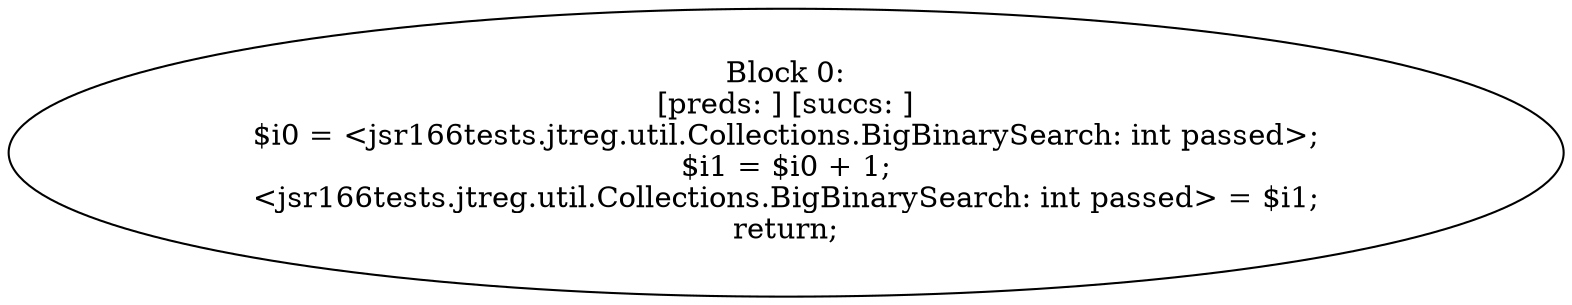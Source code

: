 digraph "unitGraph" {
    "Block 0:
[preds: ] [succs: ]
$i0 = <jsr166tests.jtreg.util.Collections.BigBinarySearch: int passed>;
$i1 = $i0 + 1;
<jsr166tests.jtreg.util.Collections.BigBinarySearch: int passed> = $i1;
return;
"
}
